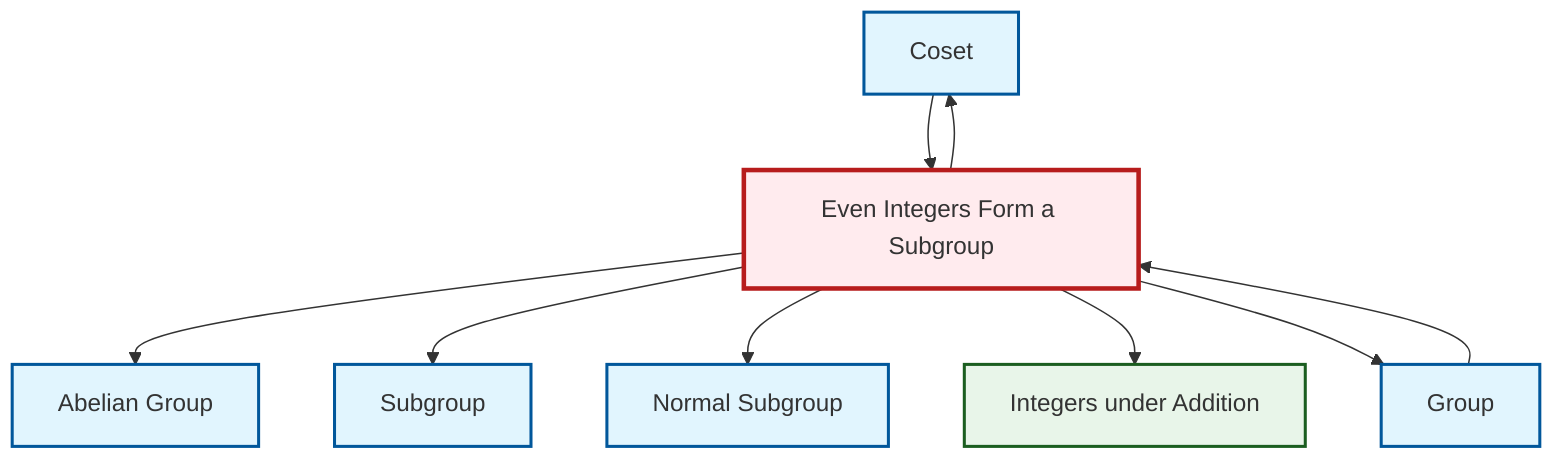 graph TD
    classDef definition fill:#e1f5fe,stroke:#01579b,stroke-width:2px
    classDef theorem fill:#f3e5f5,stroke:#4a148c,stroke-width:2px
    classDef axiom fill:#fff3e0,stroke:#e65100,stroke-width:2px
    classDef example fill:#e8f5e9,stroke:#1b5e20,stroke-width:2px
    classDef current fill:#ffebee,stroke:#b71c1c,stroke-width:3px
    def-coset["Coset"]:::definition
    def-group["Group"]:::definition
    ex-integers-addition["Integers under Addition"]:::example
    def-abelian-group["Abelian Group"]:::definition
    def-normal-subgroup["Normal Subgroup"]:::definition
    ex-even-integers-subgroup["Even Integers Form a Subgroup"]:::example
    def-subgroup["Subgroup"]:::definition
    ex-even-integers-subgroup --> def-abelian-group
    ex-even-integers-subgroup --> def-subgroup
    def-group --> ex-even-integers-subgroup
    ex-even-integers-subgroup --> def-coset
    ex-even-integers-subgroup --> def-normal-subgroup
    ex-even-integers-subgroup --> ex-integers-addition
    def-coset --> ex-even-integers-subgroup
    ex-even-integers-subgroup --> def-group
    class ex-even-integers-subgroup current